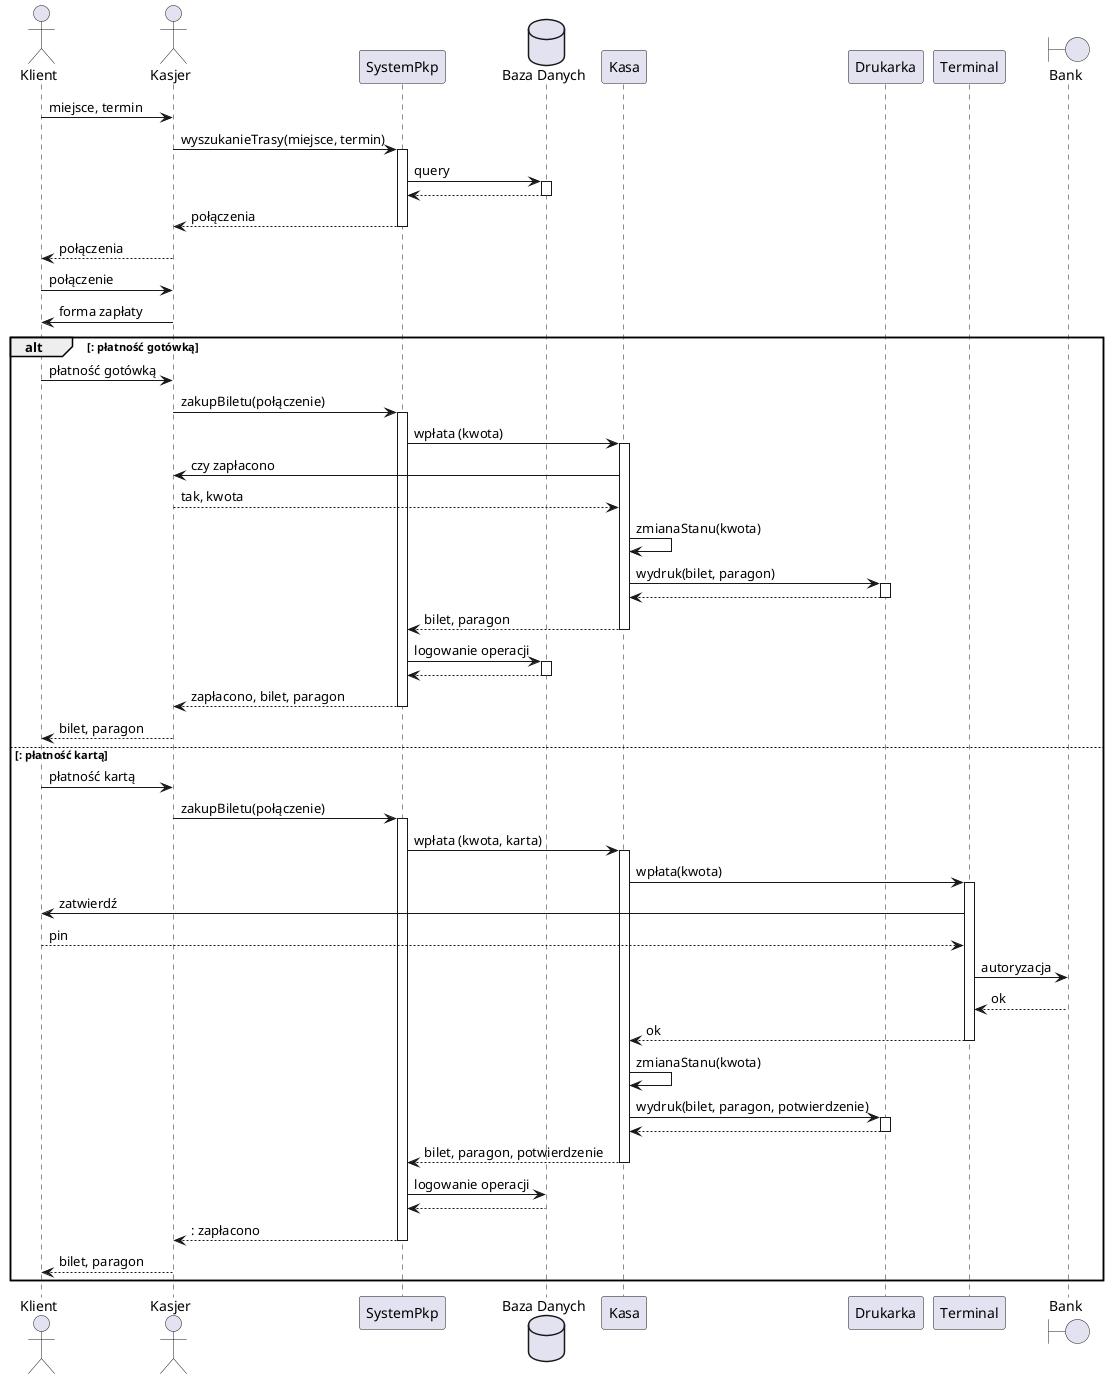 @startuml

actor Klient
actor Kasjer

Klient -> Kasjer : miejsce, termin

Kasjer -> SystemPkp : wyszukanieTrasy(miejsce, termin)
activate SystemPkp
database "Baza Danych" as DB 
SystemPkp -> DB : query
activate DB
return 
return połączenia
Kasjer --> Klient: połączenia
Klient -> Kasjer: połączenie 

Kasjer -> Klient : forma zapłaty
alt : płatność gotówką
    Klient -> Kasjer : płatność gotówką
    Kasjer -> SystemPkp : zakupBiletu(połączenie)
    activate SystemPkp
    SystemPkp -> Kasa : wpłata (kwota)
    activate Kasa
    Kasa -> Kasjer : czy zapłacono
    Kasjer --> Kasa : tak, kwota
    Kasa -> Kasa : zmianaStanu(kwota)
    Kasa -> Drukarka : wydruk(bilet, paragon)
    activate Drukarka
    return
    return bilet, paragon
    SystemPkp -> DB: logowanie operacji
    activate DB
    return
    return zapłacono, bilet, paragon
    Kasjer --> Klient : bilet, paragon

else : płatność kartą
    Klient -> Kasjer : płatność kartą
    Kasjer -> SystemPkp : zakupBiletu(połączenie)
    activate SystemPkp
    SystemPkp -> Kasa : wpłata (kwota, karta)
    activate Kasa
    Kasa -> Terminal : wpłata(kwota)
    activate Terminal
    Terminal -> Klient : zatwierdź
    Klient --> Terminal : pin
    boundary Bank 
    Terminal -> Bank : autoryzacja
    Bank --> Terminal : ok
    return ok
    Kasa -> Kasa : zmianaStanu(kwota)
    Kasa -> Drukarka : wydruk(bilet, paragon, potwierdzenie)
    activate Drukarka
    return 
    return bilet, paragon, potwierdzenie
    SystemPkp -> DB: logowanie operacji
    DB --> SystemPkp
    return : zapłacono
    Kasjer --> Klient : bilet, paragon
end



@enduml